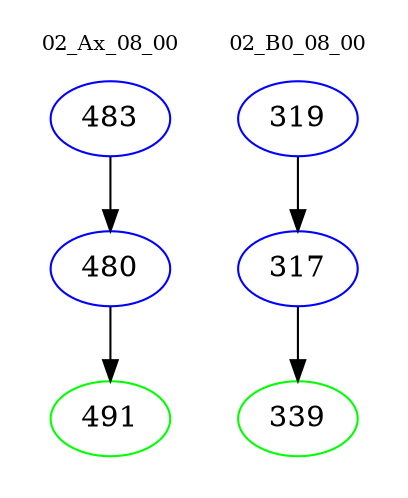 digraph{
subgraph cluster_0 {
color = white
label = "02_Ax_08_00";
fontsize=10;
T0_483 [label="483", color="blue"]
T0_483 -> T0_480 [color="black"]
T0_480 [label="480", color="blue"]
T0_480 -> T0_491 [color="black"]
T0_491 [label="491", color="green"]
}
subgraph cluster_1 {
color = white
label = "02_B0_08_00";
fontsize=10;
T1_319 [label="319", color="blue"]
T1_319 -> T1_317 [color="black"]
T1_317 [label="317", color="blue"]
T1_317 -> T1_339 [color="black"]
T1_339 [label="339", color="green"]
}
}
